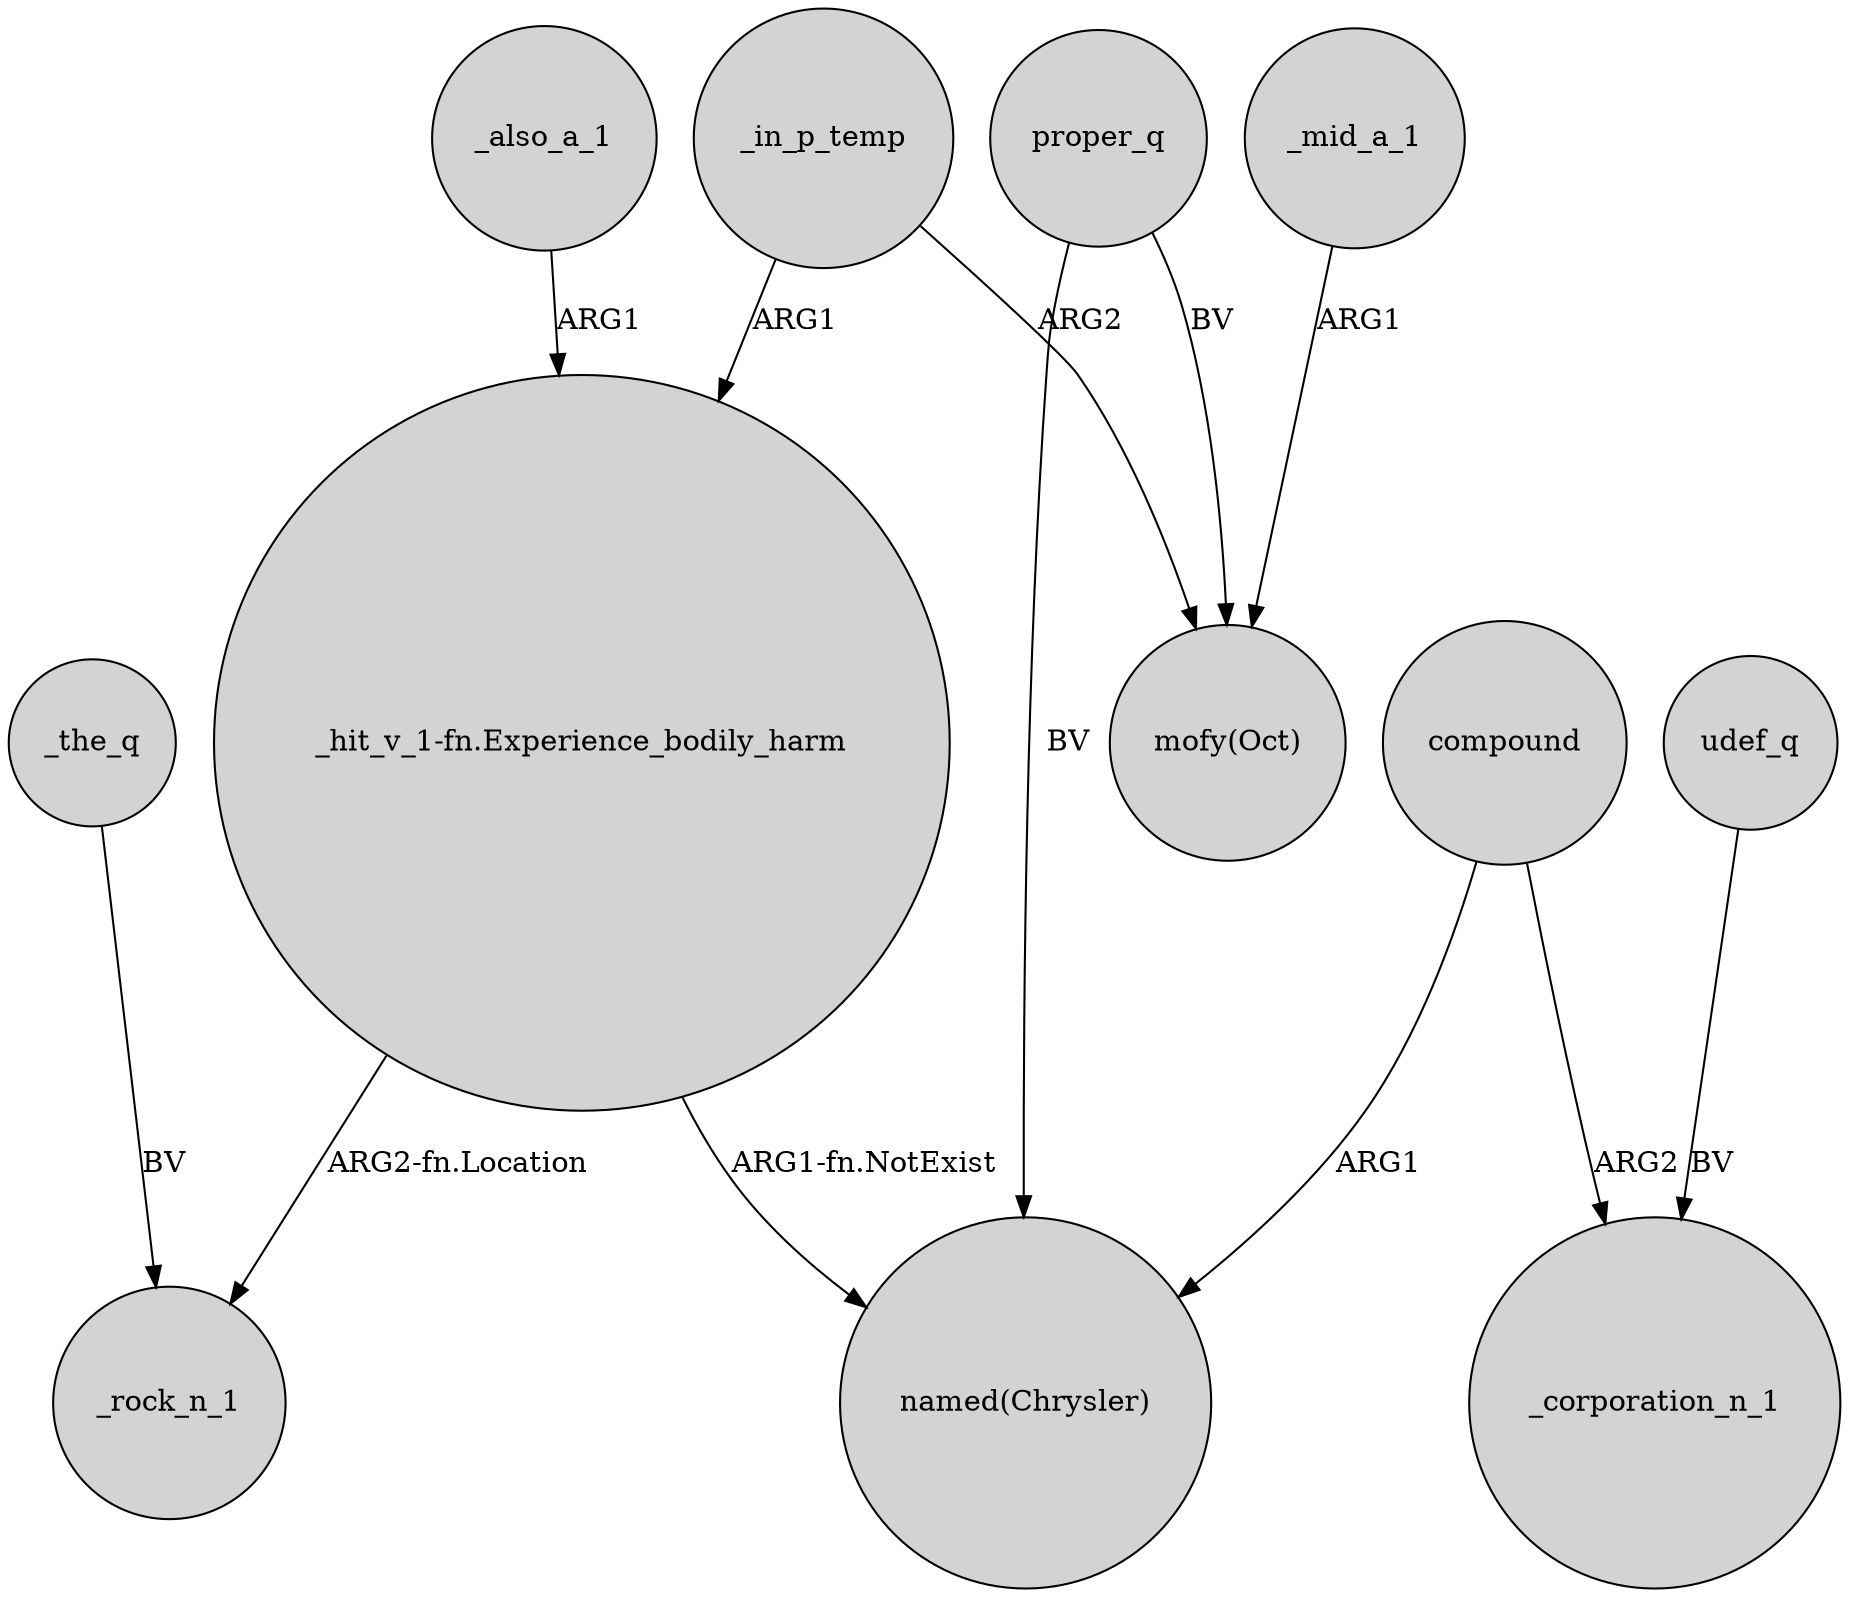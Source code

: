 digraph {
	node [shape=circle style=filled]
	compound -> "named(Chrysler)" [label=ARG1]
	_mid_a_1 -> "mofy(Oct)" [label=ARG1]
	_also_a_1 -> "_hit_v_1-fn.Experience_bodily_harm" [label=ARG1]
	_in_p_temp -> "_hit_v_1-fn.Experience_bodily_harm" [label=ARG1]
	_in_p_temp -> "mofy(Oct)" [label=ARG2]
	proper_q -> "mofy(Oct)" [label=BV]
	"_hit_v_1-fn.Experience_bodily_harm" -> _rock_n_1 [label="ARG2-fn.Location"]
	_the_q -> _rock_n_1 [label=BV]
	proper_q -> "named(Chrysler)" [label=BV]
	"_hit_v_1-fn.Experience_bodily_harm" -> "named(Chrysler)" [label="ARG1-fn.NotExist"]
	udef_q -> _corporation_n_1 [label=BV]
	compound -> _corporation_n_1 [label=ARG2]
}
